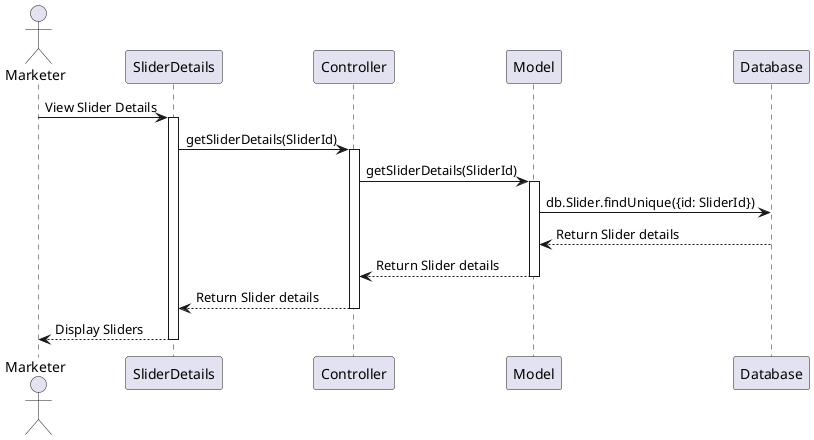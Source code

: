 @startuml
actor Marketer
participant "SliderDetails" as SliderDetailsPage
participant "Controller" as Controller
participant "Model" as Model
participant "Database" as Database



Marketer -> SliderDetailsPage: View Slider Details
activate SliderDetailsPage
SliderDetailsPage -> Controller: getSliderDetails(SliderId)
activate Controller
Controller -> Model: getSliderDetails(SliderId)
activate Model
Model -> Database: db.Slider.findUnique({id: SliderId})
Database --> Model: Return Slider details
Model --> Controller: Return Slider details
deactivate Model
Controller --> SliderDetailsPage: Return Slider details
deactivate Controller
SliderDetailsPage --> Marketer: Display Sliders
deactivate SliderDetailsPage
@enduml
